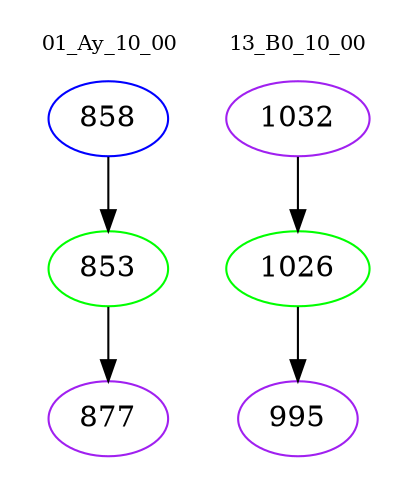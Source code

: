digraph{
subgraph cluster_0 {
color = white
label = "01_Ay_10_00";
fontsize=10;
T0_858 [label="858", color="blue"]
T0_858 -> T0_853 [color="black"]
T0_853 [label="853", color="green"]
T0_853 -> T0_877 [color="black"]
T0_877 [label="877", color="purple"]
}
subgraph cluster_1 {
color = white
label = "13_B0_10_00";
fontsize=10;
T1_1032 [label="1032", color="purple"]
T1_1032 -> T1_1026 [color="black"]
T1_1026 [label="1026", color="green"]
T1_1026 -> T1_995 [color="black"]
T1_995 [label="995", color="purple"]
}
}
